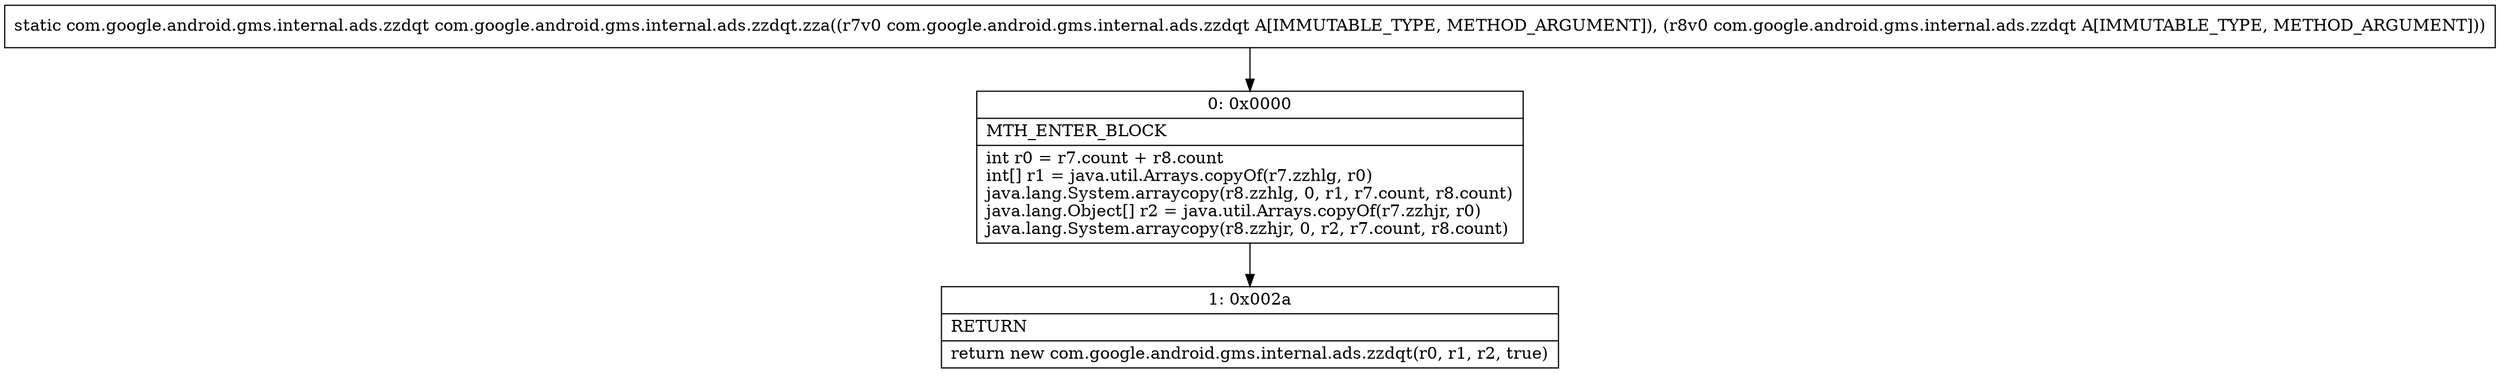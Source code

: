 digraph "CFG forcom.google.android.gms.internal.ads.zzdqt.zza(Lcom\/google\/android\/gms\/internal\/ads\/zzdqt;Lcom\/google\/android\/gms\/internal\/ads\/zzdqt;)Lcom\/google\/android\/gms\/internal\/ads\/zzdqt;" {
Node_0 [shape=record,label="{0\:\ 0x0000|MTH_ENTER_BLOCK\l|int r0 = r7.count + r8.count\lint[] r1 = java.util.Arrays.copyOf(r7.zzhlg, r0)\ljava.lang.System.arraycopy(r8.zzhlg, 0, r1, r7.count, r8.count)\ljava.lang.Object[] r2 = java.util.Arrays.copyOf(r7.zzhjr, r0)\ljava.lang.System.arraycopy(r8.zzhjr, 0, r2, r7.count, r8.count)\l}"];
Node_1 [shape=record,label="{1\:\ 0x002a|RETURN\l|return new com.google.android.gms.internal.ads.zzdqt(r0, r1, r2, true)\l}"];
MethodNode[shape=record,label="{static com.google.android.gms.internal.ads.zzdqt com.google.android.gms.internal.ads.zzdqt.zza((r7v0 com.google.android.gms.internal.ads.zzdqt A[IMMUTABLE_TYPE, METHOD_ARGUMENT]), (r8v0 com.google.android.gms.internal.ads.zzdqt A[IMMUTABLE_TYPE, METHOD_ARGUMENT])) }"];
MethodNode -> Node_0;
Node_0 -> Node_1;
}

